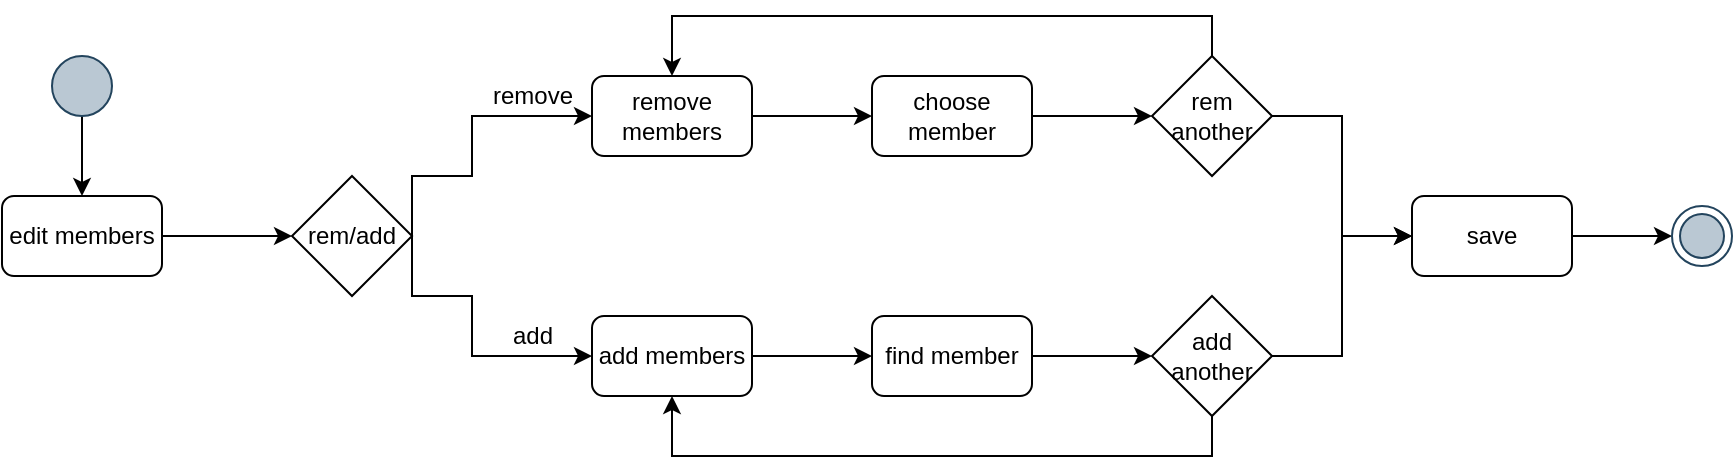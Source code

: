 <mxfile version="13.0.3" type="device"><diagram id="bBUfyEerLkFiXlSlskzQ" name="Page-1"><mxGraphModel dx="1024" dy="592" grid="1" gridSize="10" guides="1" tooltips="1" connect="1" arrows="1" fold="1" page="1" pageScale="1" pageWidth="1169" pageHeight="1654" math="0" shadow="0"><root><mxCell id="0"/><mxCell id="1" parent="0"/><mxCell id="O3U-Xv6PCF949gX36D7a-3" style="edgeStyle=orthogonalEdgeStyle;rounded=0;orthogonalLoop=1;jettySize=auto;html=1;entryX=0.5;entryY=0;entryDx=0;entryDy=0;" edge="1" parent="1" source="O3U-Xv6PCF949gX36D7a-1" target="O3U-Xv6PCF949gX36D7a-2"><mxGeometry relative="1" as="geometry"/></mxCell><mxCell id="O3U-Xv6PCF949gX36D7a-1" value="" style="ellipse;whiteSpace=wrap;html=1;aspect=fixed;fillColor=#bac8d3;strokeColor=#23445d;" vertex="1" parent="1"><mxGeometry x="230" y="190" width="30" height="30" as="geometry"/></mxCell><mxCell id="O3U-Xv6PCF949gX36D7a-6" style="edgeStyle=orthogonalEdgeStyle;rounded=0;orthogonalLoop=1;jettySize=auto;html=1;entryX=0;entryY=0.5;entryDx=0;entryDy=0;" edge="1" parent="1" source="O3U-Xv6PCF949gX36D7a-2" target="O3U-Xv6PCF949gX36D7a-5"><mxGeometry relative="1" as="geometry"/></mxCell><mxCell id="O3U-Xv6PCF949gX36D7a-2" value="edit members" style="rounded=1;whiteSpace=wrap;html=1;" vertex="1" parent="1"><mxGeometry x="205" y="260" width="80" height="40" as="geometry"/></mxCell><mxCell id="O3U-Xv6PCF949gX36D7a-10" value="" style="edgeStyle=orthogonalEdgeStyle;rounded=0;orthogonalLoop=1;jettySize=auto;html=1;entryX=0;entryY=0.5;entryDx=0;entryDy=0;exitX=1;exitY=0.5;exitDx=0;exitDy=0;" edge="1" parent="1" source="O3U-Xv6PCF949gX36D7a-5" target="O3U-Xv6PCF949gX36D7a-8"><mxGeometry relative="1" as="geometry"><mxPoint x="410" y="250" as="sourcePoint"/><mxPoint x="380" y="140" as="targetPoint"/><Array as="points"><mxPoint x="410" y="250"/><mxPoint x="440" y="250"/><mxPoint x="440" y="220"/></Array></mxGeometry></mxCell><mxCell id="O3U-Xv6PCF949gX36D7a-11" style="edgeStyle=orthogonalEdgeStyle;rounded=0;orthogonalLoop=1;jettySize=auto;html=1;entryX=0;entryY=0.5;entryDx=0;entryDy=0;exitX=1;exitY=0.5;exitDx=0;exitDy=0;" edge="1" parent="1" source="O3U-Xv6PCF949gX36D7a-5" target="O3U-Xv6PCF949gX36D7a-7"><mxGeometry relative="1" as="geometry"><mxPoint x="410" y="310" as="sourcePoint"/><Array as="points"><mxPoint x="410" y="310"/><mxPoint x="440" y="310"/><mxPoint x="440" y="340"/></Array></mxGeometry></mxCell><mxCell id="O3U-Xv6PCF949gX36D7a-5" value="rem/add" style="rhombus;whiteSpace=wrap;html=1;" vertex="1" parent="1"><mxGeometry x="350" y="250" width="60" height="60" as="geometry"/></mxCell><mxCell id="O3U-Xv6PCF949gX36D7a-23" value="" style="edgeStyle=orthogonalEdgeStyle;rounded=0;orthogonalLoop=1;jettySize=auto;html=1;" edge="1" parent="1" source="O3U-Xv6PCF949gX36D7a-7" target="O3U-Xv6PCF949gX36D7a-22"><mxGeometry relative="1" as="geometry"/></mxCell><mxCell id="O3U-Xv6PCF949gX36D7a-7" value="add members" style="rounded=1;whiteSpace=wrap;html=1;" vertex="1" parent="1"><mxGeometry x="500" y="320" width="80" height="40" as="geometry"/></mxCell><mxCell id="O3U-Xv6PCF949gX36D7a-25" style="edgeStyle=orthogonalEdgeStyle;rounded=0;orthogonalLoop=1;jettySize=auto;html=1;entryX=0;entryY=0.5;entryDx=0;entryDy=0;" edge="1" parent="1" source="O3U-Xv6PCF949gX36D7a-22" target="O3U-Xv6PCF949gX36D7a-24"><mxGeometry relative="1" as="geometry"/></mxCell><mxCell id="O3U-Xv6PCF949gX36D7a-22" value="find member" style="rounded=1;whiteSpace=wrap;html=1;" vertex="1" parent="1"><mxGeometry x="640" y="320" width="80" height="40" as="geometry"/></mxCell><mxCell id="O3U-Xv6PCF949gX36D7a-15" value="" style="edgeStyle=orthogonalEdgeStyle;rounded=0;orthogonalLoop=1;jettySize=auto;html=1;" edge="1" parent="1" source="O3U-Xv6PCF949gX36D7a-8" target="O3U-Xv6PCF949gX36D7a-14"><mxGeometry relative="1" as="geometry"/></mxCell><mxCell id="O3U-Xv6PCF949gX36D7a-8" value="remove members" style="rounded=1;whiteSpace=wrap;html=1;" vertex="1" parent="1"><mxGeometry x="500" y="200" width="80" height="40" as="geometry"/></mxCell><mxCell id="O3U-Xv6PCF949gX36D7a-17" style="edgeStyle=orthogonalEdgeStyle;rounded=0;orthogonalLoop=1;jettySize=auto;html=1;entryX=0;entryY=0.5;entryDx=0;entryDy=0;" edge="1" parent="1" source="O3U-Xv6PCF949gX36D7a-14" target="O3U-Xv6PCF949gX36D7a-16"><mxGeometry relative="1" as="geometry"/></mxCell><mxCell id="O3U-Xv6PCF949gX36D7a-14" value="choose member" style="rounded=1;whiteSpace=wrap;html=1;" vertex="1" parent="1"><mxGeometry x="640" y="200" width="80" height="40" as="geometry"/></mxCell><mxCell id="O3U-Xv6PCF949gX36D7a-12" value="remove" style="text;html=1;align=center;verticalAlign=middle;resizable=0;points=[];autosize=1;" vertex="1" parent="1"><mxGeometry x="440" y="200" width="60" height="20" as="geometry"/></mxCell><mxCell id="O3U-Xv6PCF949gX36D7a-13" value="add" style="text;html=1;align=center;verticalAlign=middle;resizable=0;points=[];autosize=1;" vertex="1" parent="1"><mxGeometry x="450" y="320" width="40" height="20" as="geometry"/></mxCell><mxCell id="O3U-Xv6PCF949gX36D7a-18" style="edgeStyle=orthogonalEdgeStyle;rounded=0;orthogonalLoop=1;jettySize=auto;html=1;exitX=0.5;exitY=0;exitDx=0;exitDy=0;entryX=0.5;entryY=0;entryDx=0;entryDy=0;" edge="1" parent="1" source="O3U-Xv6PCF949gX36D7a-16" target="O3U-Xv6PCF949gX36D7a-8"><mxGeometry relative="1" as="geometry"/></mxCell><mxCell id="O3U-Xv6PCF949gX36D7a-20" value="" style="edgeStyle=orthogonalEdgeStyle;rounded=0;orthogonalLoop=1;jettySize=auto;html=1;entryX=0;entryY=0.5;entryDx=0;entryDy=0;" edge="1" parent="1" source="O3U-Xv6PCF949gX36D7a-16" target="O3U-Xv6PCF949gX36D7a-21"><mxGeometry relative="1" as="geometry"><mxPoint x="880" y="220" as="targetPoint"/></mxGeometry></mxCell><mxCell id="O3U-Xv6PCF949gX36D7a-16" value="rem another" style="rhombus;whiteSpace=wrap;html=1;" vertex="1" parent="1"><mxGeometry x="780" y="190" width="60" height="60" as="geometry"/></mxCell><mxCell id="O3U-Xv6PCF949gX36D7a-32" style="edgeStyle=orthogonalEdgeStyle;rounded=0;orthogonalLoop=1;jettySize=auto;html=1;entryX=0;entryY=0.5;entryDx=0;entryDy=0;" edge="1" parent="1" source="O3U-Xv6PCF949gX36D7a-21" target="O3U-Xv6PCF949gX36D7a-31"><mxGeometry relative="1" as="geometry"/></mxCell><mxCell id="O3U-Xv6PCF949gX36D7a-21" value="save" style="rounded=1;whiteSpace=wrap;html=1;" vertex="1" parent="1"><mxGeometry x="910" y="260" width="80" height="40" as="geometry"/></mxCell><mxCell id="O3U-Xv6PCF949gX36D7a-27" value="" style="edgeStyle=orthogonalEdgeStyle;rounded=0;orthogonalLoop=1;jettySize=auto;html=1;entryX=0.5;entryY=1;entryDx=0;entryDy=0;" edge="1" parent="1" source="O3U-Xv6PCF949gX36D7a-24" target="O3U-Xv6PCF949gX36D7a-7"><mxGeometry relative="1" as="geometry"><mxPoint x="810" y="450" as="targetPoint"/><Array as="points"><mxPoint x="810" y="390"/><mxPoint x="540" y="390"/></Array></mxGeometry></mxCell><mxCell id="O3U-Xv6PCF949gX36D7a-30" style="edgeStyle=orthogonalEdgeStyle;rounded=0;orthogonalLoop=1;jettySize=auto;html=1;entryX=0;entryY=0.5;entryDx=0;entryDy=0;" edge="1" parent="1" source="O3U-Xv6PCF949gX36D7a-24" target="O3U-Xv6PCF949gX36D7a-21"><mxGeometry relative="1" as="geometry"/></mxCell><mxCell id="O3U-Xv6PCF949gX36D7a-24" value="add another" style="rhombus;whiteSpace=wrap;html=1;" vertex="1" parent="1"><mxGeometry x="780" y="310" width="60" height="60" as="geometry"/></mxCell><mxCell id="O3U-Xv6PCF949gX36D7a-31" value="" style="ellipse;html=1;shape=endState;fillColor=#bac8d3;strokeColor=#23445d;" vertex="1" parent="1"><mxGeometry x="1040" y="265" width="30" height="30" as="geometry"/></mxCell></root></mxGraphModel></diagram></mxfile>